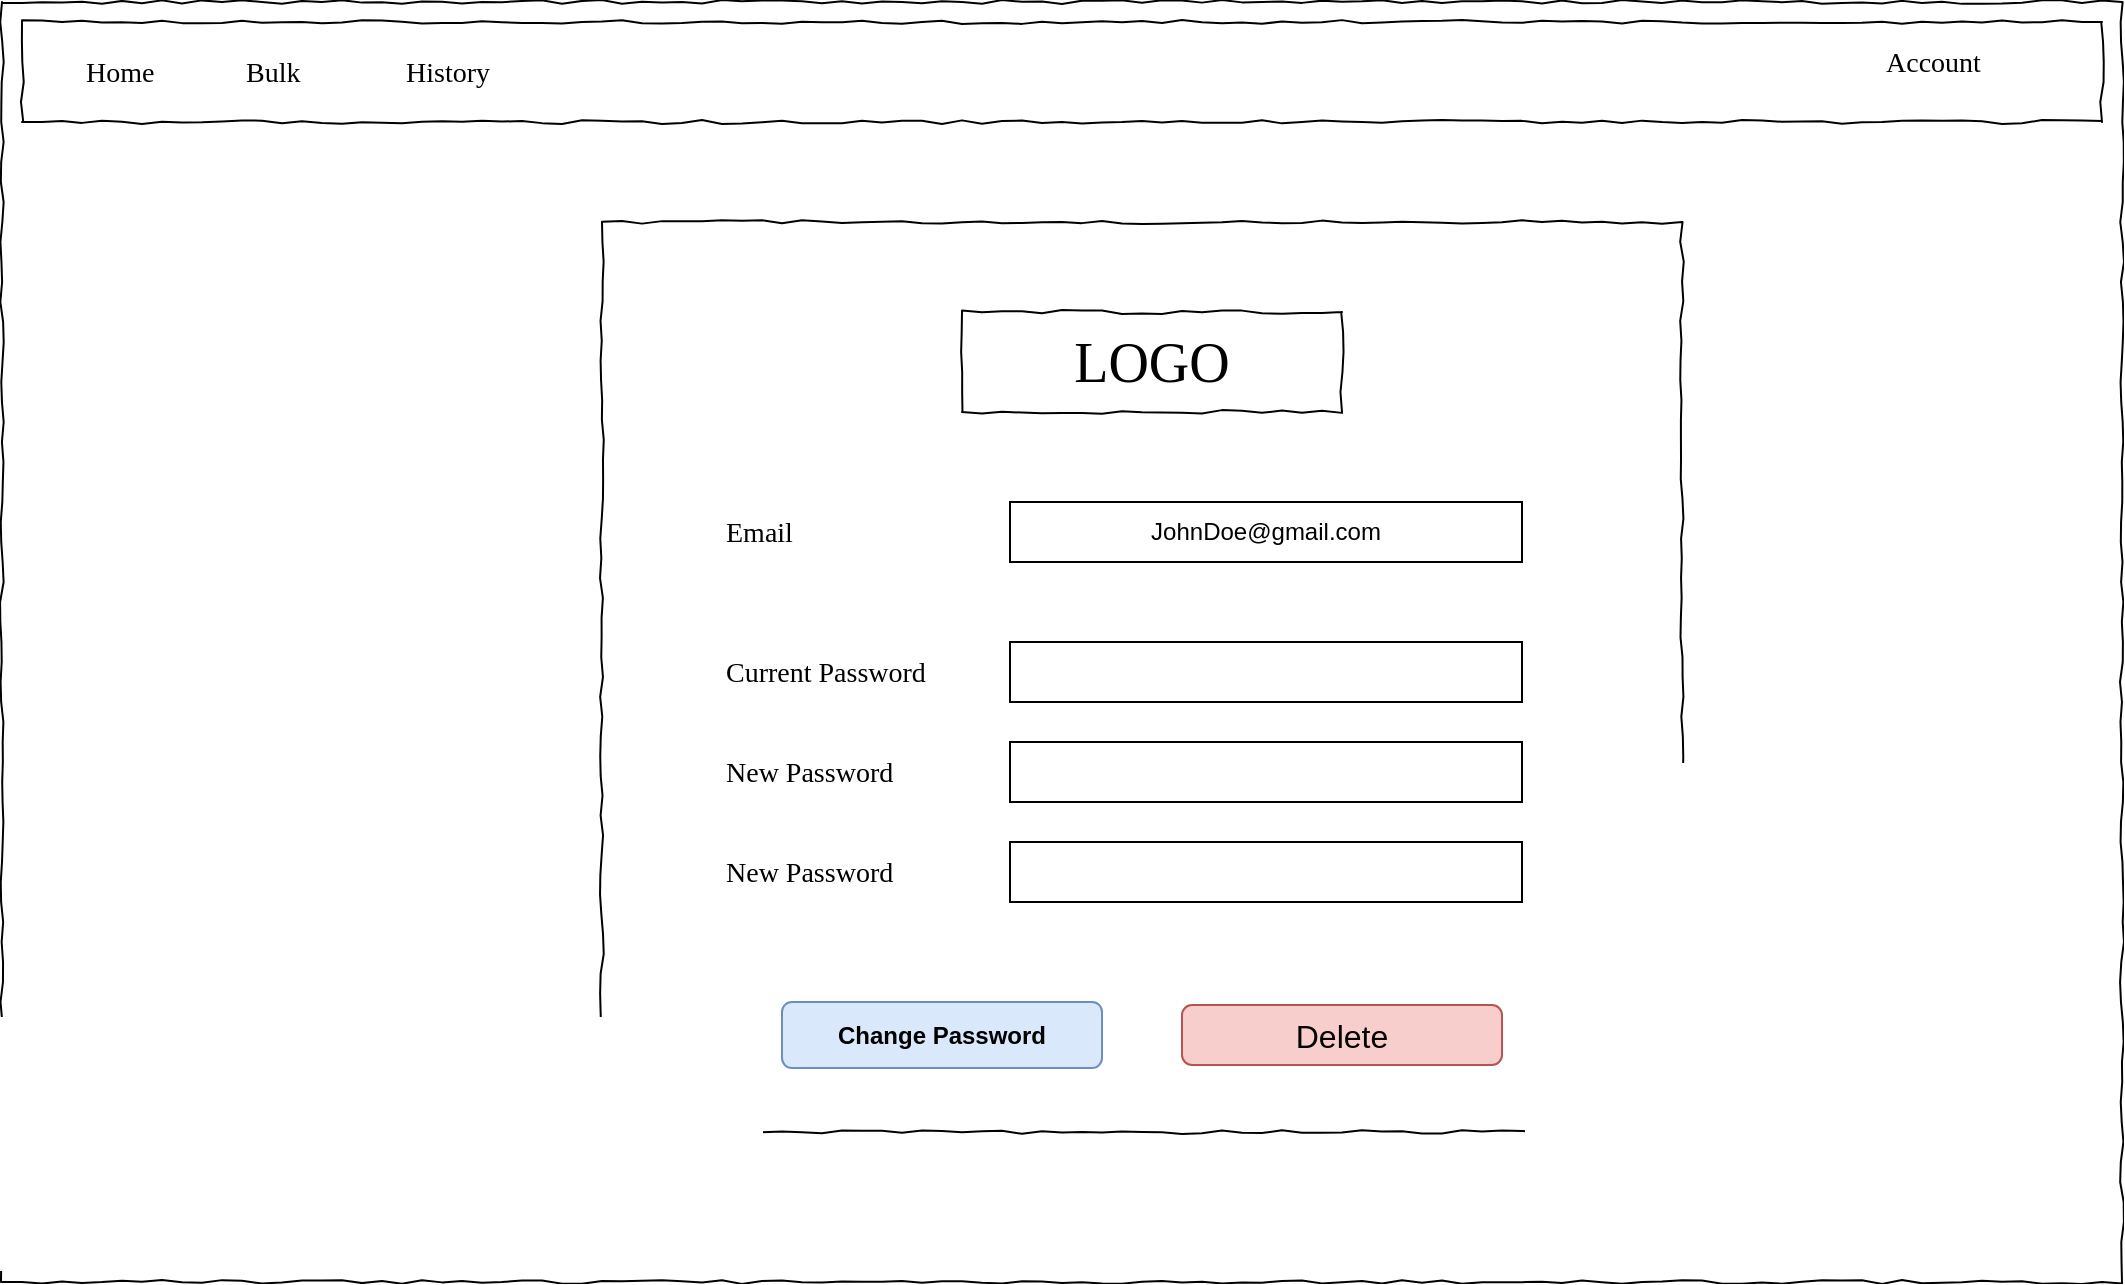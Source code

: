 <mxfile version="23.1.2" type="gitlab">
  <diagram name="Page-1" id="03018318-947c-dd8e-b7a3-06fadd420f32">
    <mxGraphModel dx="1050" dy="557" grid="1" gridSize="10" guides="1" tooltips="1" connect="1" arrows="1" fold="1" page="1" pageScale="1" pageWidth="1100" pageHeight="850" background="#ffffff" math="0" shadow="0">
      <root>
        <mxCell id="0" />
        <mxCell id="1" parent="0" />
        <mxCell id="677b7b8949515195-1" value="" style="whiteSpace=wrap;html=1;rounded=0;shadow=0;labelBackgroundColor=none;strokeColor=#000000;strokeWidth=1;fillColor=none;fontFamily=Verdana;fontSize=12;fontColor=#000000;align=center;comic=1;" parent="1" vertex="1">
          <mxGeometry x="20" y="20" width="1060" height="640" as="geometry" />
        </mxCell>
        <mxCell id="677b7b8949515195-2" value="LOGO" style="whiteSpace=wrap;html=1;rounded=0;shadow=0;labelBackgroundColor=none;strokeWidth=1;fontFamily=Verdana;fontSize=28;align=center;comic=1;" parent="1" vertex="1">
          <mxGeometry x="500" y="175" width="190" height="50" as="geometry" />
        </mxCell>
        <mxCell id="677b7b8949515195-10" value="" style="whiteSpace=wrap;html=1;rounded=0;shadow=0;labelBackgroundColor=none;strokeWidth=1;fillColor=none;fontFamily=Verdana;fontSize=12;align=center;comic=1;" parent="1" vertex="1">
          <mxGeometry x="30" y="30" width="1040" height="50" as="geometry" />
        </mxCell>
        <mxCell id="677b7b8949515195-11" value="Home" style="text;html=1;points=[];align=left;verticalAlign=top;spacingTop=-4;fontSize=14;fontFamily=Verdana" parent="1" vertex="1">
          <mxGeometry x="60" y="45" width="60" height="20" as="geometry" />
        </mxCell>
        <mxCell id="677b7b8949515195-12" value="History" style="text;html=1;points=[];align=left;verticalAlign=top;spacingTop=-4;fontSize=14;fontFamily=Verdana" parent="1" vertex="1">
          <mxGeometry x="220" y="45" width="60" height="20" as="geometry" />
        </mxCell>
        <mxCell id="8MxXZiBAqhEL92ki6RWF-1" value="JohnDoe@gmail.com" style="rounded=0;whiteSpace=wrap;html=1;" parent="1" vertex="1">
          <mxGeometry x="524" y="270" width="256" height="30" as="geometry" />
        </mxCell>
        <mxCell id="8MxXZiBAqhEL92ki6RWF-2" value="Email" style="text;html=1;points=[];align=left;verticalAlign=top;spacingTop=-4;fontSize=14;fontFamily=Verdana" parent="1" vertex="1">
          <mxGeometry x="380" y="275" width="60" height="20" as="geometry" />
        </mxCell>
        <mxCell id="8MxXZiBAqhEL92ki6RWF-3" value="Current Password" style="text;html=1;points=[];align=left;verticalAlign=top;spacingTop=-4;fontSize=14;fontFamily=Verdana" parent="1" vertex="1">
          <mxGeometry x="380" y="345" width="60" height="20" as="geometry" />
        </mxCell>
        <mxCell id="8MxXZiBAqhEL92ki6RWF-4" value="" style="rounded=0;whiteSpace=wrap;html=1;" parent="1" vertex="1">
          <mxGeometry x="524" y="340" width="256" height="30" as="geometry" />
        </mxCell>
        <mxCell id="8MxXZiBAqhEL92ki6RWF-5" value="New Password" style="text;html=1;points=[];align=left;verticalAlign=top;spacingTop=-4;fontSize=14;fontFamily=Verdana" parent="1" vertex="1">
          <mxGeometry x="380" y="395" width="60" height="20" as="geometry" />
        </mxCell>
        <mxCell id="8MxXZiBAqhEL92ki6RWF-6" value="" style="rounded=0;whiteSpace=wrap;html=1;" parent="1" vertex="1">
          <mxGeometry x="524" y="390" width="256" height="30" as="geometry" />
        </mxCell>
        <mxCell id="8MxXZiBAqhEL92ki6RWF-9" value="New Password" style="text;html=1;points=[];align=left;verticalAlign=top;spacingTop=-4;fontSize=14;fontFamily=Verdana" parent="1" vertex="1">
          <mxGeometry x="380" y="445" width="60" height="20" as="geometry" />
        </mxCell>
        <mxCell id="8MxXZiBAqhEL92ki6RWF-10" value="" style="rounded=0;whiteSpace=wrap;html=1;" parent="1" vertex="1">
          <mxGeometry x="524" y="440" width="256" height="30" as="geometry" />
        </mxCell>
        <mxCell id="8MxXZiBAqhEL92ki6RWF-16" value="&lt;b&gt;Change Password&lt;/b&gt;" style="rounded=1;fillColor=#dae8fc;align=center;strokeColor=#6c8ebf;html=1;whiteSpace=wrap;fontSize=12;sketch=0;" parent="1" vertex="1">
          <mxGeometry x="410" y="520" width="160" height="33" as="geometry" />
        </mxCell>
        <mxCell id="8MxXZiBAqhEL92ki6RWF-103" value="Delete" style="html=1;shadow=0;dashed=0;shape=mxgraph.bootstrap.rrect;rSize=5;strokeColor=#b85450;strokeWidth=1;fillColor=#f8cecc;whiteSpace=wrap;align=center;verticalAlign=middle;spacingLeft=0;fontStyle=0;fontSize=16;spacing=5;" parent="1" vertex="1">
          <mxGeometry x="610" y="521.5" width="160" height="30" as="geometry" />
        </mxCell>
        <mxCell id="LQenkPKNPlkYQLWToqc9-1" value="Account" style="text;html=1;points=[];align=left;verticalAlign=top;spacingTop=-4;fontSize=14;fontFamily=Verdana" parent="1" vertex="1">
          <mxGeometry x="960" y="40" width="60" height="20" as="geometry" />
        </mxCell>
        <mxCell id="YE-4Cqj8f150OB2OBqm9-3" value="" style="whiteSpace=wrap;html=1;rounded=0;shadow=0;labelBackgroundColor=none;strokeColor=#000000;strokeWidth=1;fillColor=none;fontFamily=Verdana;fontSize=12;fontColor=#000000;align=center;comic=1;" parent="1" vertex="1">
          <mxGeometry x="320" y="130" width="540" height="455" as="geometry" />
        </mxCell>
        <mxCell id="fnYSxmJ2Q7EKpU0FZEYu-1" value="Bulk" style="text;html=1;points=[];align=left;verticalAlign=top;spacingTop=-4;fontSize=14;fontFamily=Verdana" vertex="1" parent="1">
          <mxGeometry x="140" y="45" width="60" height="20" as="geometry" />
        </mxCell>
      </root>
    </mxGraphModel>
  </diagram>
</mxfile>
